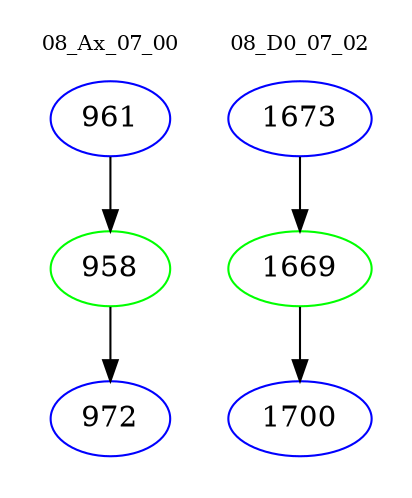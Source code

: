 digraph{
subgraph cluster_0 {
color = white
label = "08_Ax_07_00";
fontsize=10;
T0_961 [label="961", color="blue"]
T0_961 -> T0_958 [color="black"]
T0_958 [label="958", color="green"]
T0_958 -> T0_972 [color="black"]
T0_972 [label="972", color="blue"]
}
subgraph cluster_1 {
color = white
label = "08_D0_07_02";
fontsize=10;
T1_1673 [label="1673", color="blue"]
T1_1673 -> T1_1669 [color="black"]
T1_1669 [label="1669", color="green"]
T1_1669 -> T1_1700 [color="black"]
T1_1700 [label="1700", color="blue"]
}
}
